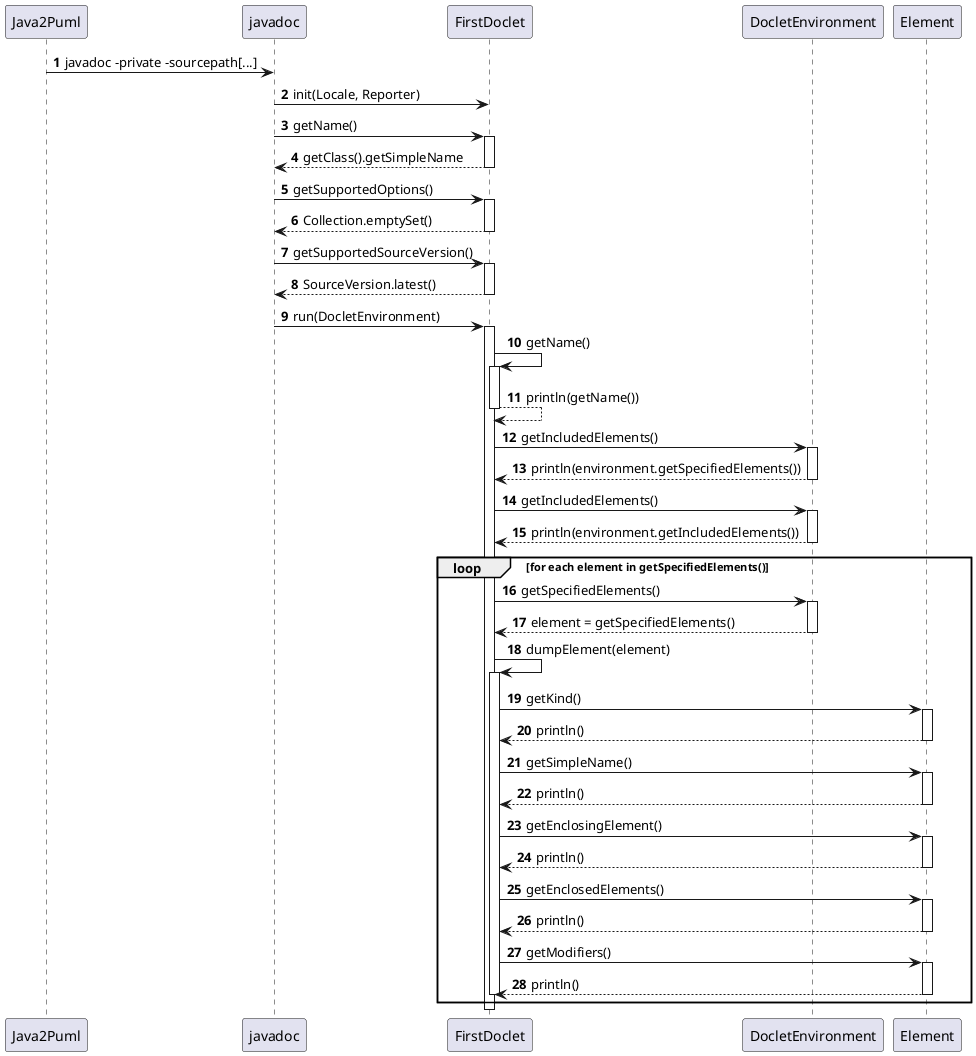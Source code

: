 @startuml
'https://plantuml.com/sequence-diagram

autonumber



Java2Puml -> javadoc: javadoc -private -sourcepath[...]
javadoc -> FirstDoclet: init(Locale, Reporter)
javadoc -> FirstDoclet ++: getName()
return getClass().getSimpleName

javadoc -> FirstDoclet++: getSupportedOptions()
return Collection.emptySet()

javadoc -> FirstDoclet++: getSupportedSourceVersion()
return SourceVersion.latest()

javadoc -> FirstDoclet++: run(DocletEnvironment)

    FirstDoclet -> FirstDoclet++ :getName()
    return println(getName())
    FirstDoclet -> DocletEnvironment++ : getIncludedElements()
    return println(environment.getSpecifiedElements())
    FirstDoclet -> DocletEnvironment ++: getIncludedElements()
    return println(environment.getIncludedElements())
    loop for each element in getSpecifiedElements()
        FirstDoclet -> DocletEnvironment ++: getSpecifiedElements()
        return element = getSpecifiedElements()
        FirstDoclet -> FirstDoclet++: dumpElement(element)
            FirstDoclet -> Element++: getKind()
            return println()
            FirstDoclet -> Element++: getSimpleName()
            return println()
            FirstDoclet -> Element++: getEnclosingElement()
            return println()
            FirstDoclet -> Element++: getEnclosedElements()
            return println()
            FirstDoclet -> Element++: getModifiers()
            return println()
        FirstDoclet --
    end
FirstDoclet --
@enduml
